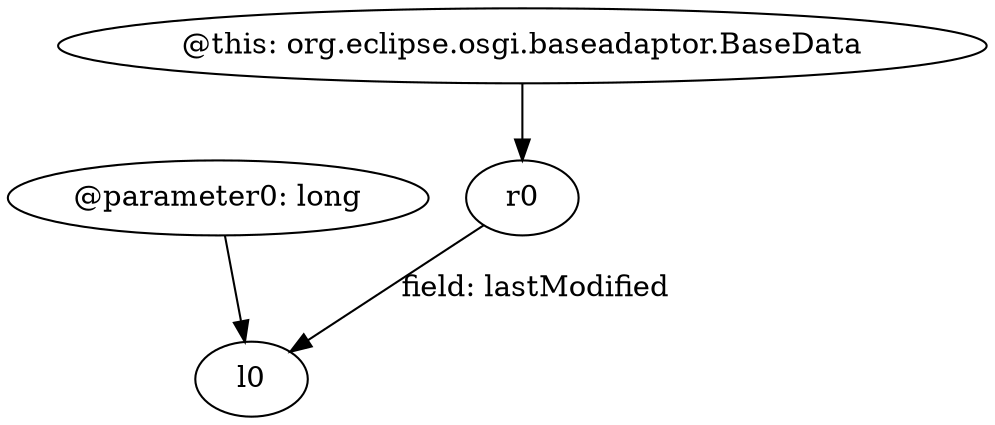 digraph g {
0[label="@parameter0: long"]
1[label="l0"]
0->1[label=""]
2[label="@this: org.eclipse.osgi.baseadaptor.BaseData"]
3[label="r0"]
2->3[label=""]
3->1[label="field: lastModified"]
}